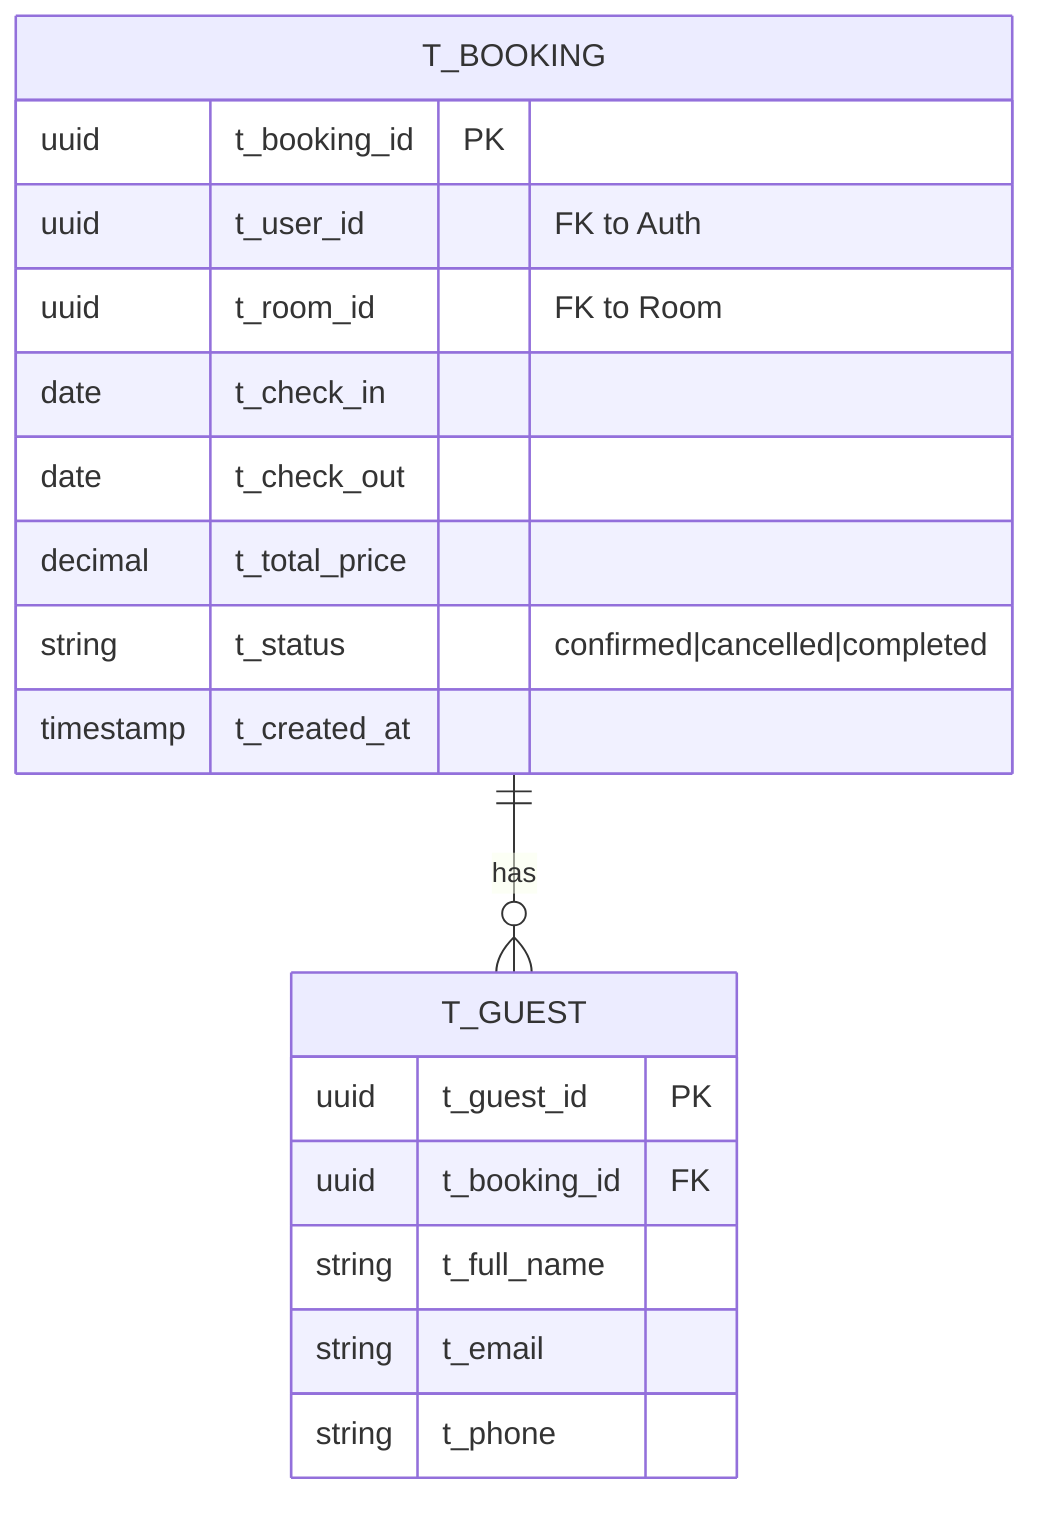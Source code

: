 erDiagram
    T_BOOKING {
        uuid t_booking_id PK
        uuid t_user_id "FK to Auth"
        uuid t_room_id "FK to Room"
        date t_check_in
        date t_check_out
        decimal t_total_price
        string t_status "confirmed|cancelled|completed"
        timestamp t_created_at
    }
    
    T_GUEST {
        uuid t_guest_id PK
        uuid t_booking_id FK
        string t_full_name
        string t_email
        string t_phone
    }
    
    T_BOOKING ||--o{ T_GUEST : "has"